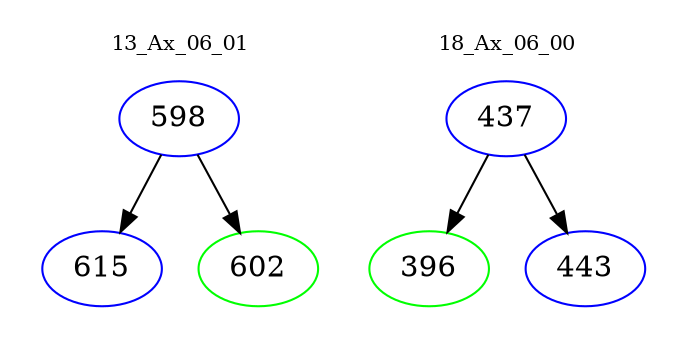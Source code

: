 digraph{
subgraph cluster_0 {
color = white
label = "13_Ax_06_01";
fontsize=10;
T0_598 [label="598", color="blue"]
T0_598 -> T0_615 [color="black"]
T0_615 [label="615", color="blue"]
T0_598 -> T0_602 [color="black"]
T0_602 [label="602", color="green"]
}
subgraph cluster_1 {
color = white
label = "18_Ax_06_00";
fontsize=10;
T1_437 [label="437", color="blue"]
T1_437 -> T1_396 [color="black"]
T1_396 [label="396", color="green"]
T1_437 -> T1_443 [color="black"]
T1_443 [label="443", color="blue"]
}
}
